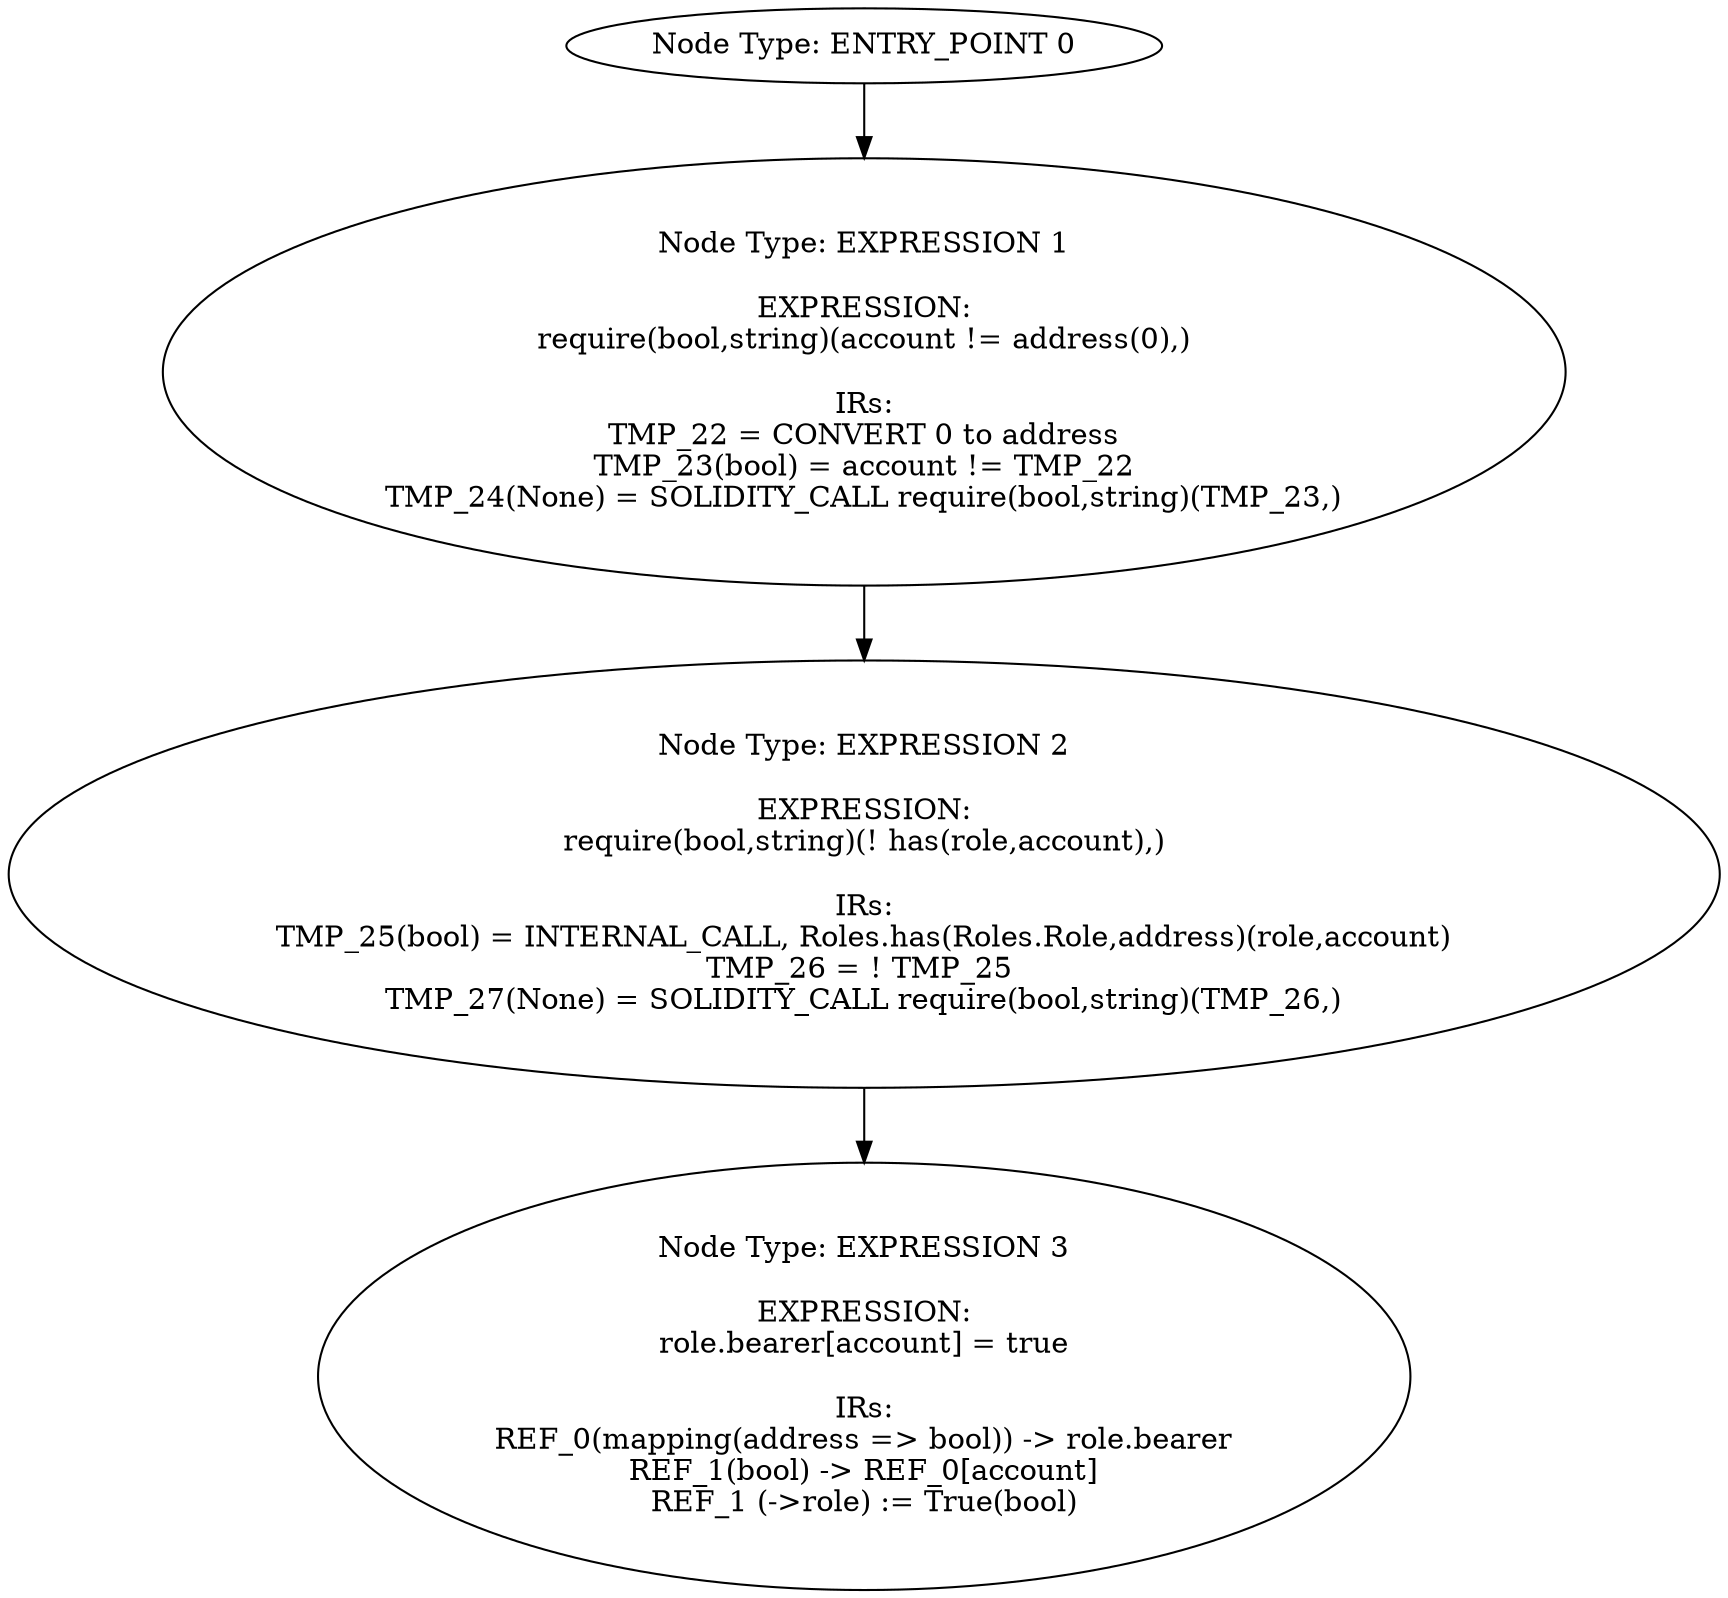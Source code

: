 digraph{
0[label="Node Type: ENTRY_POINT 0
"];
0->1;
1[label="Node Type: EXPRESSION 1

EXPRESSION:
require(bool,string)(account != address(0),)

IRs:
TMP_22 = CONVERT 0 to address
TMP_23(bool) = account != TMP_22
TMP_24(None) = SOLIDITY_CALL require(bool,string)(TMP_23,)"];
1->2;
2[label="Node Type: EXPRESSION 2

EXPRESSION:
require(bool,string)(! has(role,account),)

IRs:
TMP_25(bool) = INTERNAL_CALL, Roles.has(Roles.Role,address)(role,account)
TMP_26 = ! TMP_25 
TMP_27(None) = SOLIDITY_CALL require(bool,string)(TMP_26,)"];
2->3;
3[label="Node Type: EXPRESSION 3

EXPRESSION:
role.bearer[account] = true

IRs:
REF_0(mapping(address => bool)) -> role.bearer
REF_1(bool) -> REF_0[account]
REF_1 (->role) := True(bool)"];
}
